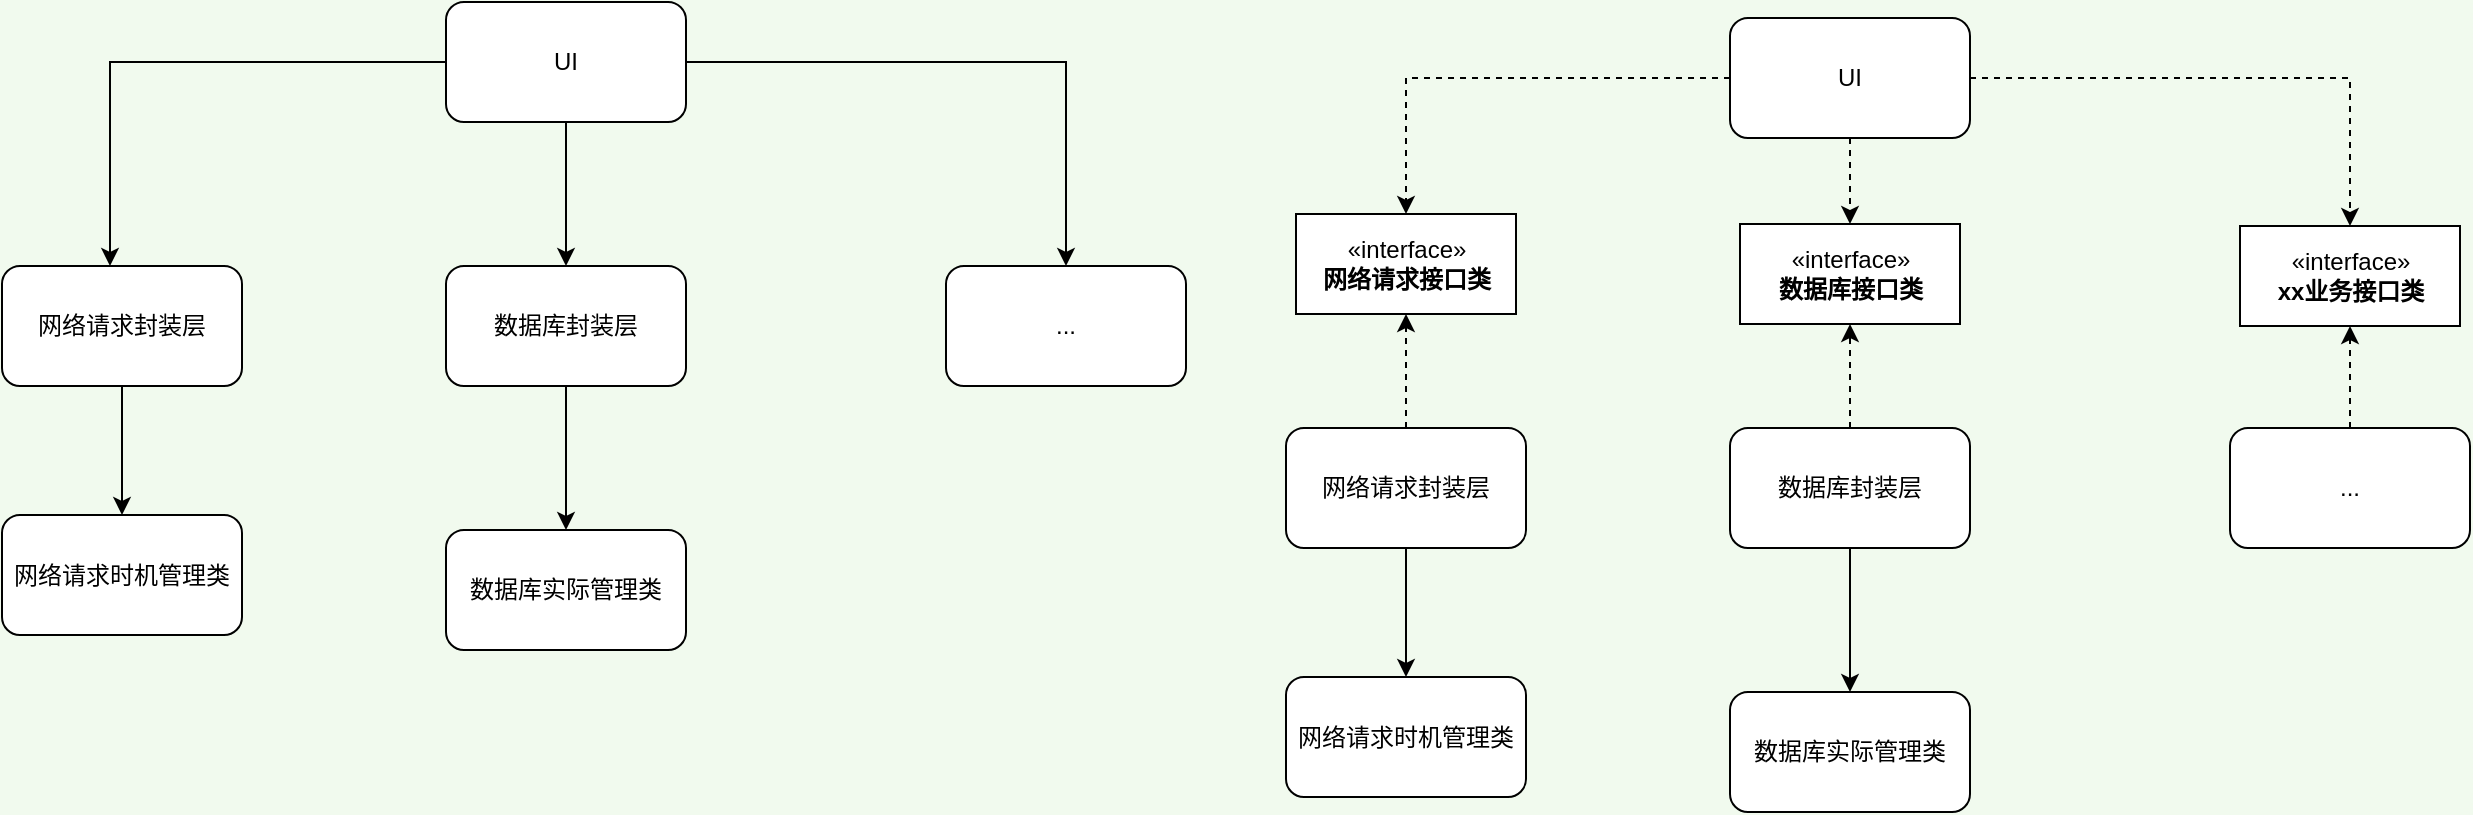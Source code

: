 <mxfile version="12.2.4" pages="1"><diagram id="g2R6_T-afDwkO0mKOr0y" name="第 1 页"><mxGraphModel dx="1637" dy="604" grid="0" gridSize="10" guides="1" tooltips="1" connect="1" arrows="1" fold="1" page="0" pageScale="1" pageWidth="827" pageHeight="1169" background="#F1FAEE" math="0" shadow="0"><root><mxCell id="0"/><mxCell id="1" parent="0"/><mxCell id="43" style="edgeStyle=orthogonalEdgeStyle;rounded=0;orthogonalLoop=1;jettySize=auto;html=1;" parent="1" source="41" target="42" edge="1"><mxGeometry relative="1" as="geometry"/></mxCell><mxCell id="46" style="edgeStyle=orthogonalEdgeStyle;rounded=0;orthogonalLoop=1;jettySize=auto;html=1;" parent="1" source="41" target="47" edge="1"><mxGeometry relative="1" as="geometry"><mxPoint x="24" y="344.5" as="targetPoint"/><Array as="points"><mxPoint x="24" y="292"/></Array></mxGeometry></mxCell><mxCell id="50" style="edgeStyle=orthogonalEdgeStyle;rounded=0;orthogonalLoop=1;jettySize=auto;html=1;" parent="1" source="41" target="51" edge="1"><mxGeometry relative="1" as="geometry"><mxPoint x="403" y="292" as="targetPoint"/></mxGeometry></mxCell><mxCell id="41" value="UI" style="rounded=1;whiteSpace=wrap;html=1;" parent="1" vertex="1"><mxGeometry x="192" y="262" width="120" height="60" as="geometry"/></mxCell><mxCell id="44" style="edgeStyle=orthogonalEdgeStyle;rounded=0;orthogonalLoop=1;jettySize=auto;html=1;" parent="1" source="42" target="45" edge="1"><mxGeometry relative="1" as="geometry"><mxPoint x="252" y="524" as="targetPoint"/></mxGeometry></mxCell><mxCell id="42" value="数据库封装层" style="rounded=1;whiteSpace=wrap;html=1;" parent="1" vertex="1"><mxGeometry x="192" y="394" width="120" height="60" as="geometry"/></mxCell><mxCell id="45" value="数据库实际管理类" style="rounded=1;whiteSpace=wrap;html=1;" parent="1" vertex="1"><mxGeometry x="192" y="526" width="120" height="60" as="geometry"/></mxCell><mxCell id="48" style="edgeStyle=orthogonalEdgeStyle;rounded=0;orthogonalLoop=1;jettySize=auto;html=1;" parent="1" source="47" target="49" edge="1"><mxGeometry relative="1" as="geometry"><mxPoint x="30" y="529.5" as="targetPoint"/></mxGeometry></mxCell><mxCell id="47" value="网络请求封装层" style="rounded=1;whiteSpace=wrap;html=1;" parent="1" vertex="1"><mxGeometry x="-30" y="394" width="120" height="60" as="geometry"/></mxCell><mxCell id="49" value="网络请求时机管理类" style="rounded=1;whiteSpace=wrap;html=1;" parent="1" vertex="1"><mxGeometry x="-30" y="518.5" width="120" height="60" as="geometry"/></mxCell><mxCell id="51" value="..." style="rounded=1;whiteSpace=wrap;html=1;" parent="1" vertex="1"><mxGeometry x="442" y="394" width="120" height="60" as="geometry"/></mxCell><mxCell id="69" style="edgeStyle=orthogonalEdgeStyle;rounded=0;orthogonalLoop=1;jettySize=auto;html=1;dashed=1;" parent="1" source="55" target="67" edge="1"><mxGeometry relative="1" as="geometry"/></mxCell><mxCell id="72" style="edgeStyle=orthogonalEdgeStyle;rounded=0;orthogonalLoop=1;jettySize=auto;html=1;dashed=1;" parent="1" source="55" target="70" edge="1"><mxGeometry relative="1" as="geometry"/></mxCell><mxCell id="74" style="edgeStyle=orthogonalEdgeStyle;rounded=0;orthogonalLoop=1;jettySize=auto;html=1;dashed=1;" parent="1" source="55" target="73" edge="1"><mxGeometry relative="1" as="geometry"/></mxCell><mxCell id="55" value="UI" style="rounded=1;whiteSpace=wrap;html=1;" parent="1" vertex="1"><mxGeometry x="834" y="270" width="120" height="60" as="geometry"/></mxCell><mxCell id="56" style="edgeStyle=orthogonalEdgeStyle;rounded=0;orthogonalLoop=1;jettySize=auto;html=1;" parent="1" source="57" target="58" edge="1"><mxGeometry relative="1" as="geometry"><mxPoint x="894" y="605" as="targetPoint"/></mxGeometry></mxCell><mxCell id="71" style="edgeStyle=orthogonalEdgeStyle;rounded=0;orthogonalLoop=1;jettySize=auto;html=1;dashed=1;" parent="1" source="57" target="70" edge="1"><mxGeometry relative="1" as="geometry"/></mxCell><mxCell id="57" value="数据库封装层" style="rounded=1;whiteSpace=wrap;html=1;" parent="1" vertex="1"><mxGeometry x="834" y="475" width="120" height="60" as="geometry"/></mxCell><mxCell id="58" value="数据库实际管理类" style="rounded=1;whiteSpace=wrap;html=1;" parent="1" vertex="1"><mxGeometry x="834" y="607" width="120" height="60" as="geometry"/></mxCell><mxCell id="59" style="edgeStyle=orthogonalEdgeStyle;rounded=0;orthogonalLoop=1;jettySize=auto;html=1;" parent="1" source="60" target="61" edge="1"><mxGeometry relative="1" as="geometry"><mxPoint x="672" y="610.5" as="targetPoint"/></mxGeometry></mxCell><mxCell id="68" style="edgeStyle=orthogonalEdgeStyle;rounded=0;orthogonalLoop=1;jettySize=auto;html=1;entryX=0.5;entryY=1;entryDx=0;entryDy=0;dashed=1;" parent="1" source="60" target="67" edge="1"><mxGeometry relative="1" as="geometry"/></mxCell><mxCell id="60" value="网络请求封装层" style="rounded=1;whiteSpace=wrap;html=1;" parent="1" vertex="1"><mxGeometry x="612" y="475" width="120" height="60" as="geometry"/></mxCell><mxCell id="61" value="网络请求时机管理类" style="rounded=1;whiteSpace=wrap;html=1;" parent="1" vertex="1"><mxGeometry x="612" y="599.5" width="120" height="60" as="geometry"/></mxCell><mxCell id="75" style="edgeStyle=orthogonalEdgeStyle;rounded=0;orthogonalLoop=1;jettySize=auto;html=1;dashed=1;" parent="1" source="62" target="73" edge="1"><mxGeometry relative="1" as="geometry"/></mxCell><mxCell id="62" value="..." style="rounded=1;whiteSpace=wrap;html=1;" parent="1" vertex="1"><mxGeometry x="1084" y="475" width="120" height="60" as="geometry"/></mxCell><mxCell id="67" value="«interface»&lt;br&gt;&lt;b&gt;网络请求接口类&lt;/b&gt;" style="html=1;" parent="1" vertex="1"><mxGeometry x="617" y="368" width="110" height="50" as="geometry"/></mxCell><mxCell id="70" value="«interface»&lt;br&gt;&lt;b&gt;数据库接口类&lt;/b&gt;" style="html=1;" parent="1" vertex="1"><mxGeometry x="839" y="373" width="110" height="50" as="geometry"/></mxCell><mxCell id="73" value="«interface»&lt;br&gt;&lt;b&gt;xx业务接口类&lt;/b&gt;" style="html=1;" parent="1" vertex="1"><mxGeometry x="1089" y="374" width="110" height="50" as="geometry"/></mxCell></root></mxGraphModel></diagram></mxfile>